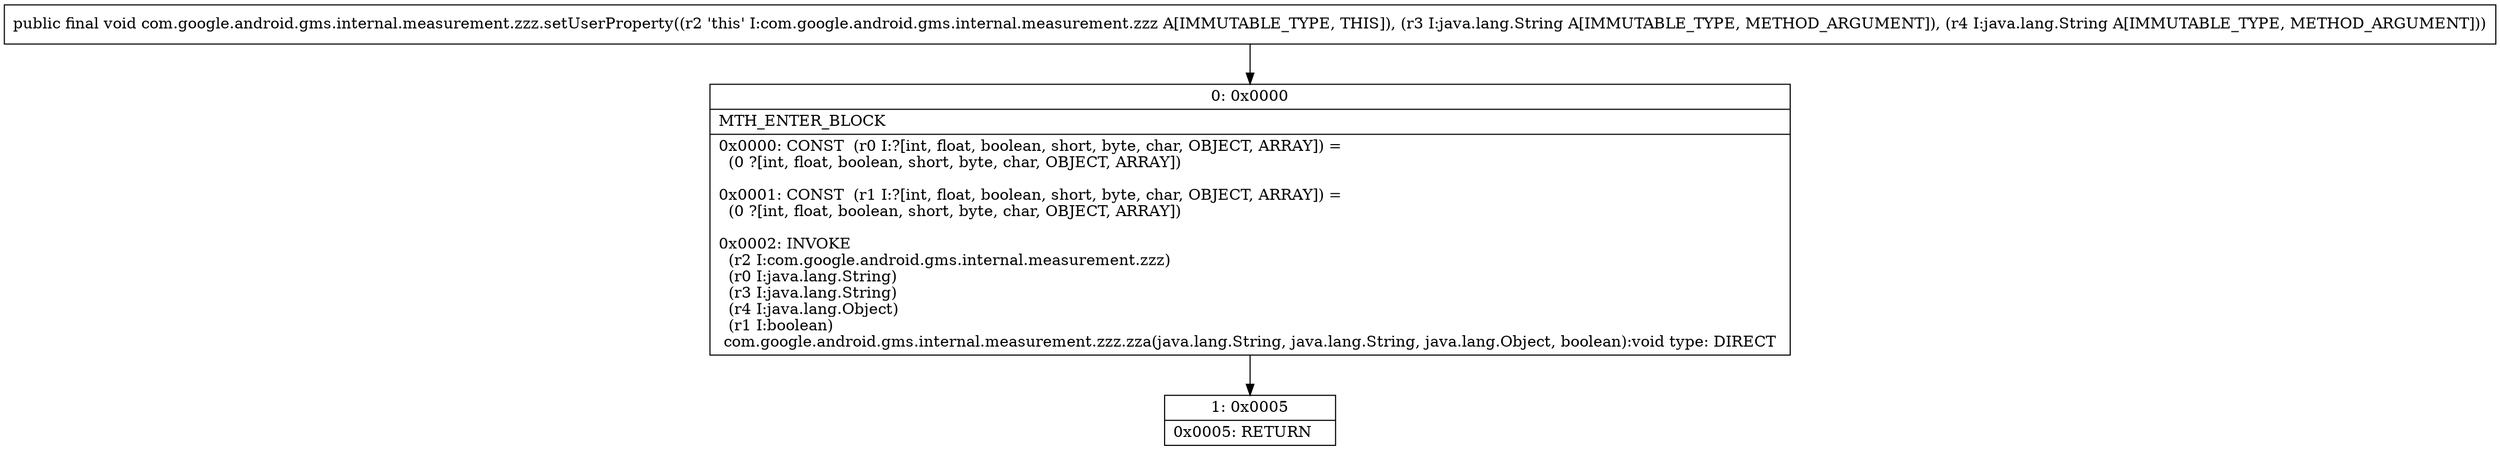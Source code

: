 digraph "CFG forcom.google.android.gms.internal.measurement.zzz.setUserProperty(Ljava\/lang\/String;Ljava\/lang\/String;)V" {
Node_0 [shape=record,label="{0\:\ 0x0000|MTH_ENTER_BLOCK\l|0x0000: CONST  (r0 I:?[int, float, boolean, short, byte, char, OBJECT, ARRAY]) = \l  (0 ?[int, float, boolean, short, byte, char, OBJECT, ARRAY])\l \l0x0001: CONST  (r1 I:?[int, float, boolean, short, byte, char, OBJECT, ARRAY]) = \l  (0 ?[int, float, boolean, short, byte, char, OBJECT, ARRAY])\l \l0x0002: INVOKE  \l  (r2 I:com.google.android.gms.internal.measurement.zzz)\l  (r0 I:java.lang.String)\l  (r3 I:java.lang.String)\l  (r4 I:java.lang.Object)\l  (r1 I:boolean)\l com.google.android.gms.internal.measurement.zzz.zza(java.lang.String, java.lang.String, java.lang.Object, boolean):void type: DIRECT \l}"];
Node_1 [shape=record,label="{1\:\ 0x0005|0x0005: RETURN   \l}"];
MethodNode[shape=record,label="{public final void com.google.android.gms.internal.measurement.zzz.setUserProperty((r2 'this' I:com.google.android.gms.internal.measurement.zzz A[IMMUTABLE_TYPE, THIS]), (r3 I:java.lang.String A[IMMUTABLE_TYPE, METHOD_ARGUMENT]), (r4 I:java.lang.String A[IMMUTABLE_TYPE, METHOD_ARGUMENT])) }"];
MethodNode -> Node_0;
Node_0 -> Node_1;
}

